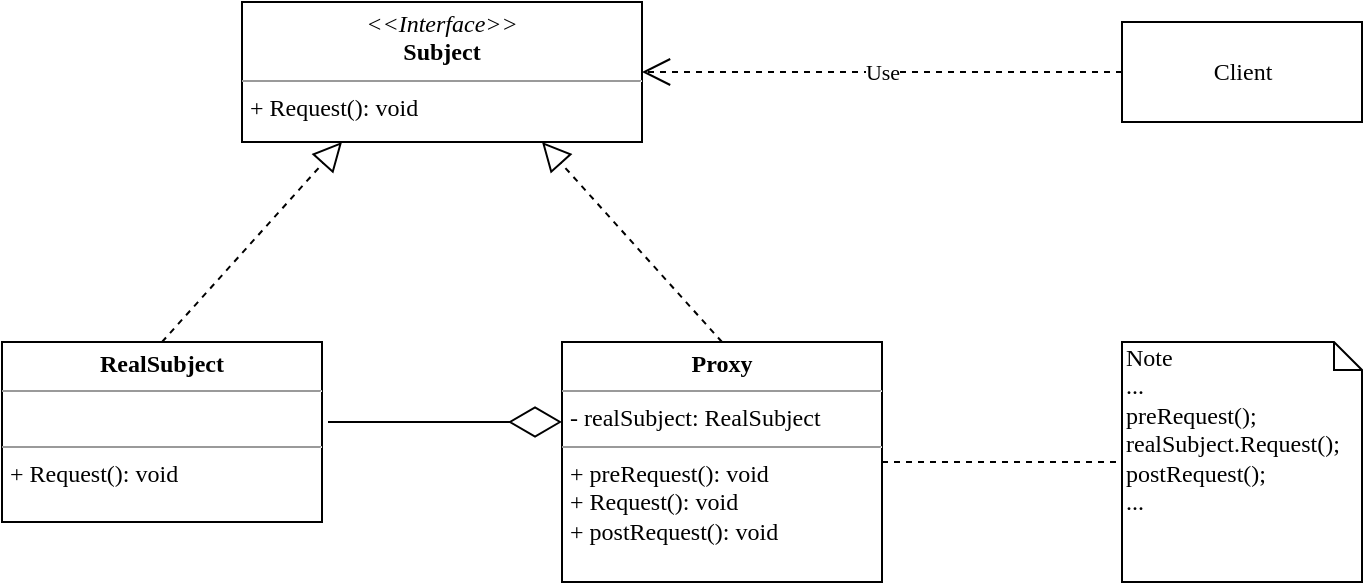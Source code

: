 <mxfile version="13.2.4" type="device"><diagram id="INgK_DmlE015XPCFzUNT" name="第 1 页"><mxGraphModel dx="946" dy="636" grid="1" gridSize="10" guides="1" tooltips="1" connect="1" arrows="1" fold="1" page="1" pageScale="1" pageWidth="827" pageHeight="1169" math="0" shadow="0"><root><mxCell id="0"/><mxCell id="1" parent="0"/><mxCell id="q8CE4zQTj9VlRSNluPP8-1" value="&lt;p style=&quot;margin: 0px ; margin-top: 4px ; text-align: center&quot;&gt;&lt;i&gt;&amp;lt;&amp;lt;Interface&amp;gt;&amp;gt;&lt;/i&gt;&lt;br&gt;&lt;b&gt;Subject&lt;/b&gt;&lt;/p&gt;&lt;hr size=&quot;1&quot;&gt;&lt;p style=&quot;margin: 0px ; margin-left: 4px&quot;&gt;+ Request(): void&lt;br&gt;&lt;/p&gt;" style="verticalAlign=top;align=left;overflow=fill;fontSize=12;fontFamily=Times New Roman;html=1;" vertex="1" parent="1"><mxGeometry x="160" y="70" width="200" height="70" as="geometry"/></mxCell><mxCell id="q8CE4zQTj9VlRSNluPP8-2" value="&lt;p style=&quot;margin: 0px ; margin-top: 4px ; text-align: center&quot;&gt;&lt;b&gt;RealSubject&lt;/b&gt;&lt;/p&gt;&lt;hr size=&quot;1&quot;&gt;&lt;p style=&quot;margin: 0px ; margin-left: 4px&quot;&gt;&lt;br&gt;&lt;/p&gt;&lt;hr size=&quot;1&quot;&gt;&lt;p style=&quot;margin: 0px ; margin-left: 4px&quot;&gt;+ Request(): void&lt;/p&gt;" style="verticalAlign=top;align=left;overflow=fill;fontSize=12;fontFamily=Times New Roman;html=1;" vertex="1" parent="1"><mxGeometry x="40" y="240" width="160" height="90" as="geometry"/></mxCell><mxCell id="q8CE4zQTj9VlRSNluPP8-3" value="&lt;p style=&quot;margin: 0px ; margin-top: 4px ; text-align: center&quot;&gt;&lt;b&gt;Proxy&lt;/b&gt;&lt;/p&gt;&lt;hr size=&quot;1&quot;&gt;&lt;p style=&quot;margin: 0px ; margin-left: 4px&quot;&gt;- realSubject: RealSubject&lt;/p&gt;&lt;hr size=&quot;1&quot;&gt;&lt;p style=&quot;margin: 0px ; margin-left: 4px&quot;&gt;+ preRequest(): void&lt;/p&gt;&lt;p style=&quot;margin: 0px ; margin-left: 4px&quot;&gt;+ Request(): void&lt;/p&gt;&lt;p style=&quot;margin: 0px ; margin-left: 4px&quot;&gt;+ postRequest(): void&lt;/p&gt;" style="verticalAlign=top;align=left;overflow=fill;fontSize=12;fontFamily=Times New Roman;html=1;" vertex="1" parent="1"><mxGeometry x="320" y="240" width="160" height="120" as="geometry"/></mxCell><mxCell id="q8CE4zQTj9VlRSNluPP8-7" value="" style="endArrow=diamondThin;endFill=0;endSize=24;html=1;fontFamily=Times New Roman;" edge="1" parent="1"><mxGeometry width="160" relative="1" as="geometry"><mxPoint x="203" y="280" as="sourcePoint"/><mxPoint x="320" y="280" as="targetPoint"/></mxGeometry></mxCell><mxCell id="q8CE4zQTj9VlRSNluPP8-8" value="" style="endArrow=block;dashed=1;endFill=0;endSize=12;html=1;fontFamily=Times New Roman;exitX=0.5;exitY=0;exitDx=0;exitDy=0;entryX=0.25;entryY=1;entryDx=0;entryDy=0;" edge="1" parent="1" source="q8CE4zQTj9VlRSNluPP8-2" target="q8CE4zQTj9VlRSNluPP8-1"><mxGeometry width="160" relative="1" as="geometry"><mxPoint x="80" y="410" as="sourcePoint"/><mxPoint x="240" y="410" as="targetPoint"/></mxGeometry></mxCell><mxCell id="q8CE4zQTj9VlRSNluPP8-9" value="" style="endArrow=block;dashed=1;endFill=0;endSize=12;html=1;fontFamily=Times New Roman;exitX=0.5;exitY=0;exitDx=0;exitDy=0;entryX=0.75;entryY=1;entryDx=0;entryDy=0;" edge="1" parent="1" source="q8CE4zQTj9VlRSNluPP8-3" target="q8CE4zQTj9VlRSNluPP8-1"><mxGeometry width="160" relative="1" as="geometry"><mxPoint x="180" y="450" as="sourcePoint"/><mxPoint x="340" y="450" as="targetPoint"/></mxGeometry></mxCell><mxCell id="q8CE4zQTj9VlRSNluPP8-10" value="Client" style="html=1;fontFamily=Times New Roman;" vertex="1" parent="1"><mxGeometry x="600" y="80" width="120" height="50" as="geometry"/></mxCell><mxCell id="q8CE4zQTj9VlRSNluPP8-11" value="Use" style="endArrow=open;endSize=12;dashed=1;html=1;fontFamily=Times New Roman;exitX=0;exitY=0.5;exitDx=0;exitDy=0;entryX=1;entryY=0.5;entryDx=0;entryDy=0;" edge="1" parent="1" source="q8CE4zQTj9VlRSNluPP8-10" target="q8CE4zQTj9VlRSNluPP8-1"><mxGeometry width="160" relative="1" as="geometry"><mxPoint x="590" y="190" as="sourcePoint"/><mxPoint x="750" y="190" as="targetPoint"/></mxGeometry></mxCell><mxCell id="q8CE4zQTj9VlRSNluPP8-12" value="Note&lt;br&gt;...&lt;br&gt;preRequest();&lt;br&gt;realSubject.Request();&lt;br&gt;postRequest();&lt;br&gt;..." style="shape=note;whiteSpace=wrap;html=1;size=14;verticalAlign=top;align=left;spacingTop=-6;fontFamily=Times New Roman;" vertex="1" parent="1"><mxGeometry x="600" y="240" width="120" height="120" as="geometry"/></mxCell><mxCell id="q8CE4zQTj9VlRSNluPP8-13" value="" style="endArrow=none;dashed=1;html=1;fontFamily=Times New Roman;exitX=1;exitY=0.5;exitDx=0;exitDy=0;entryX=0;entryY=0.5;entryDx=0;entryDy=0;entryPerimeter=0;" edge="1" parent="1" source="q8CE4zQTj9VlRSNluPP8-3" target="q8CE4zQTj9VlRSNluPP8-12"><mxGeometry width="50" height="50" relative="1" as="geometry"><mxPoint x="390" y="290" as="sourcePoint"/><mxPoint x="440" y="240" as="targetPoint"/></mxGeometry></mxCell></root></mxGraphModel></diagram></mxfile>
